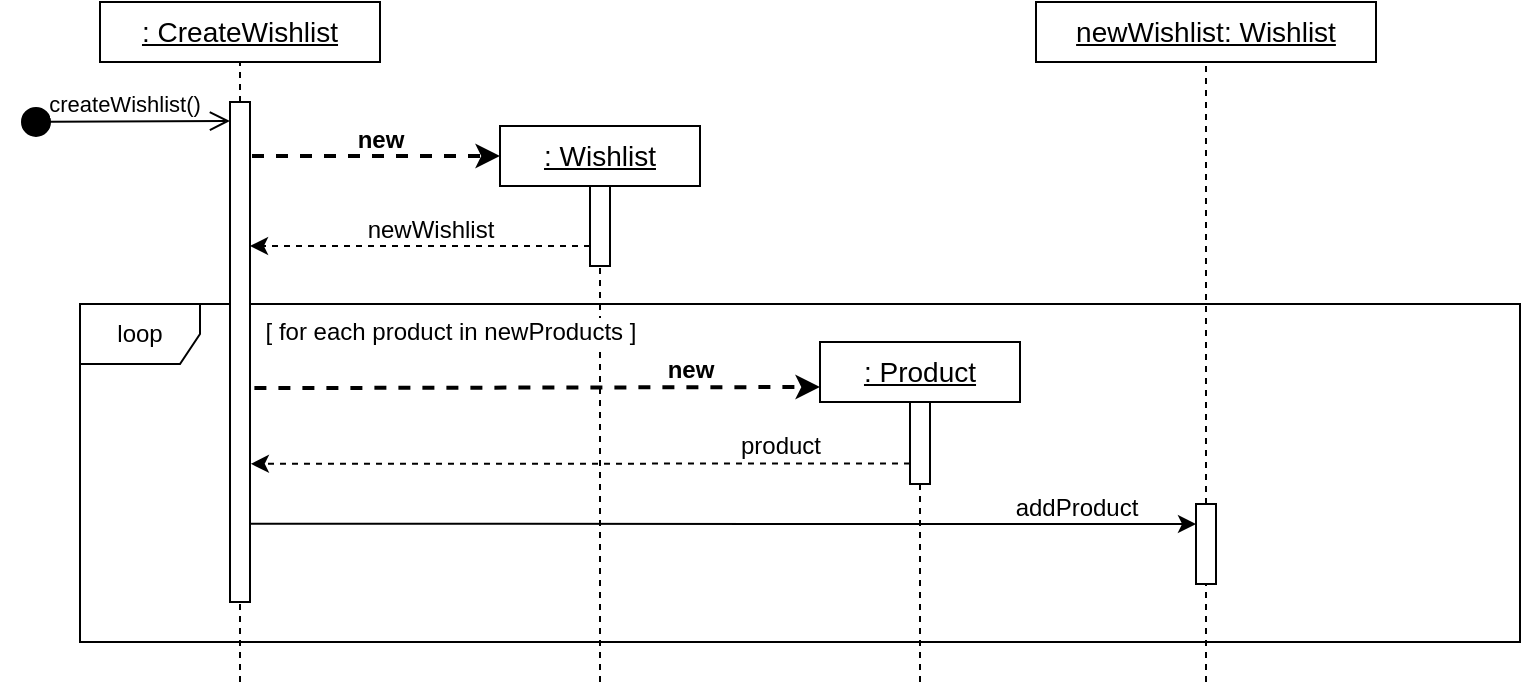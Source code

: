 <mxfile version="12.9.3" type="device"><diagram id="hV5IECr02ETRpGUqdiq2" name="Page-1"><mxGraphModel dx="2055" dy="707" grid="1" gridSize="10" guides="1" tooltips="1" connect="1" arrows="1" fold="1" page="1" pageScale="1" pageWidth="850" pageHeight="1100" math="0" shadow="0"><root><mxCell id="0"/><mxCell id="1" parent="0"/><mxCell id="e9q23UqWF6z20_ZOdAPC-28" value="loop" style="shape=umlFrame;whiteSpace=wrap;html=1;labelBackgroundColor=#ffffff;align=center;" parent="1" vertex="1"><mxGeometry x="20" y="211" width="720" height="169" as="geometry"/></mxCell><mxCell id="oTX8N7la1JDYHNPZJ06J-3" value=": CreateWishlist" style="rounded=0;whiteSpace=wrap;html=1;fontSize=14;fontStyle=4" parent="1" vertex="1"><mxGeometry x="30" y="60" width="140" height="30" as="geometry"/></mxCell><mxCell id="oTX8N7la1JDYHNPZJ06J-5" value="" style="endArrow=none;dashed=1;html=1;fontSize=17;entryX=0.5;entryY=1;entryDx=0;entryDy=0;" parent="1" source="oTX8N7la1JDYHNPZJ06J-6" target="oTX8N7la1JDYHNPZJ06J-3" edge="1"><mxGeometry width="50" height="50" relative="1" as="geometry"><mxPoint x="100" y="520" as="sourcePoint"/><mxPoint x="80" y="110" as="targetPoint"/></mxGeometry></mxCell><mxCell id="oTX8N7la1JDYHNPZJ06J-6" value="" style="rounded=0;whiteSpace=wrap;html=1;fontSize=17;" parent="1" vertex="1"><mxGeometry x="95" y="110" width="10" height="250" as="geometry"/></mxCell><mxCell id="oTX8N7la1JDYHNPZJ06J-7" value="" style="endArrow=none;dashed=1;html=1;fontSize=17;entryX=0.5;entryY=1;entryDx=0;entryDy=0;" parent="1" target="oTX8N7la1JDYHNPZJ06J-6" edge="1"><mxGeometry width="50" height="50" relative="1" as="geometry"><mxPoint x="100" y="400" as="sourcePoint"/><mxPoint x="100" y="453.0" as="targetPoint"/></mxGeometry></mxCell><mxCell id="oTX8N7la1JDYHNPZJ06J-8" value=": Wishlist" style="rounded=0;whiteSpace=wrap;html=1;fontSize=14;fontStyle=4" parent="1" vertex="1"><mxGeometry x="230" y="122" width="100" height="30" as="geometry"/></mxCell><mxCell id="oTX8N7la1JDYHNPZJ06J-9" value="" style="endArrow=none;dashed=1;html=1;fontSize=17;entryX=0.5;entryY=1;entryDx=0;entryDy=0;" parent="1" source="oTX8N7la1JDYHNPZJ06J-10" target="oTX8N7la1JDYHNPZJ06J-8" edge="1"><mxGeometry width="50" height="50" relative="1" as="geometry"><mxPoint x="280" y="520" as="sourcePoint"/><mxPoint x="300" y="140" as="targetPoint"/></mxGeometry></mxCell><mxCell id="oTX8N7la1JDYHNPZJ06J-10" value="" style="rounded=0;whiteSpace=wrap;html=1;fontSize=17;" parent="1" vertex="1"><mxGeometry x="275" y="152" width="10" height="40" as="geometry"/></mxCell><mxCell id="oTX8N7la1JDYHNPZJ06J-11" value="" style="endArrow=none;dashed=1;html=1;fontSize=17;entryX=0.5;entryY=1;entryDx=0;entryDy=0;" parent="1" target="oTX8N7la1JDYHNPZJ06J-10" edge="1"><mxGeometry width="50" height="50" relative="1" as="geometry"><mxPoint x="280" y="400" as="sourcePoint"/><mxPoint x="280" y="90" as="targetPoint"/></mxGeometry></mxCell><mxCell id="e9q23UqWF6z20_ZOdAPC-1" value="" style="endArrow=classic;html=1;exitX=0;exitY=0.75;exitDx=0;exitDy=0;dashed=1;" parent="1" source="oTX8N7la1JDYHNPZJ06J-10" edge="1"><mxGeometry width="50" height="50" relative="1" as="geometry"><mxPoint x="180" y="272" as="sourcePoint"/><mxPoint x="105" y="182" as="targetPoint"/></mxGeometry></mxCell><mxCell id="e9q23UqWF6z20_ZOdAPC-2" value=": Product" style="rounded=0;whiteSpace=wrap;html=1;fontSize=14;fontStyle=4" parent="1" vertex="1"><mxGeometry x="390" y="230" width="100" height="30" as="geometry"/></mxCell><mxCell id="e9q23UqWF6z20_ZOdAPC-3" value="" style="endArrow=none;dashed=1;html=1;fontSize=17;entryX=0.5;entryY=1;entryDx=0;entryDy=0;" parent="1" source="e9q23UqWF6z20_ZOdAPC-4" target="e9q23UqWF6z20_ZOdAPC-2" edge="1"><mxGeometry width="50" height="50" relative="1" as="geometry"><mxPoint x="440" y="553" as="sourcePoint"/><mxPoint x="439.5" y="140" as="targetPoint"/></mxGeometry></mxCell><mxCell id="e9q23UqWF6z20_ZOdAPC-4" value="" style="rounded=0;whiteSpace=wrap;html=1;fontSize=17;" parent="1" vertex="1"><mxGeometry x="435" y="260" width="10" height="41" as="geometry"/></mxCell><mxCell id="e9q23UqWF6z20_ZOdAPC-5" value="" style="endArrow=none;dashed=1;html=1;fontSize=17;entryX=0.5;entryY=1;entryDx=0;entryDy=0;" parent="1" target="e9q23UqWF6z20_ZOdAPC-4" edge="1"><mxGeometry width="50" height="50" relative="1" as="geometry"><mxPoint x="440" y="400" as="sourcePoint"/><mxPoint x="440" y="123" as="targetPoint"/></mxGeometry></mxCell><mxCell id="e9q23UqWF6z20_ZOdAPC-8" value="newWishlist" style="text;html=1;fontSize=12;align=center;" parent="1" vertex="1"><mxGeometry x="155" y="160" width="80" height="30" as="geometry"/></mxCell><mxCell id="e9q23UqWF6z20_ZOdAPC-9" value="" style="endArrow=classic;html=1;exitX=0;exitY=0.75;exitDx=0;exitDy=0;dashed=1;entryX=1.043;entryY=0.243;entryDx=0;entryDy=0;entryPerimeter=0;" parent="1" source="e9q23UqWF6z20_ZOdAPC-4" edge="1"><mxGeometry width="50" height="50" relative="1" as="geometry"><mxPoint x="429.59" y="291.04" as="sourcePoint"/><mxPoint x="105.43" y="290.91" as="targetPoint"/></mxGeometry></mxCell><mxCell id="e9q23UqWF6z20_ZOdAPC-10" value="product" style="text;html=1;fontSize=12;align=center;" parent="1" vertex="1"><mxGeometry x="330" y="268" width="80" height="30" as="geometry"/></mxCell><mxCell id="e9q23UqWF6z20_ZOdAPC-11" value="newWishlist: Wishlist" style="rounded=0;whiteSpace=wrap;html=1;fontSize=14;fontStyle=4" parent="1" vertex="1"><mxGeometry x="498" y="60" width="170" height="30" as="geometry"/></mxCell><mxCell id="e9q23UqWF6z20_ZOdAPC-12" value="" style="endArrow=none;dashed=1;html=1;fontSize=17;entryX=0.5;entryY=1;entryDx=0;entryDy=0;" parent="1" source="e9q23UqWF6z20_ZOdAPC-13" target="e9q23UqWF6z20_ZOdAPC-11" edge="1"><mxGeometry width="50" height="50" relative="1" as="geometry"><mxPoint x="583" y="520" as="sourcePoint"/><mxPoint x="583" y="120" as="targetPoint"/></mxGeometry></mxCell><mxCell id="e9q23UqWF6z20_ZOdAPC-13" value="" style="rounded=0;whiteSpace=wrap;html=1;fontSize=17;" parent="1" vertex="1"><mxGeometry x="578" y="311" width="10" height="40" as="geometry"/></mxCell><mxCell id="e9q23UqWF6z20_ZOdAPC-14" value="" style="endArrow=none;dashed=1;html=1;fontSize=17;entryX=0.5;entryY=1;entryDx=0;entryDy=0;" parent="1" target="e9q23UqWF6z20_ZOdAPC-13" edge="1"><mxGeometry width="50" height="50" relative="1" as="geometry"><mxPoint x="583" y="400" as="sourcePoint"/><mxPoint x="583" y="123" as="targetPoint"/></mxGeometry></mxCell><mxCell id="e9q23UqWF6z20_ZOdAPC-15" value="" style="endArrow=classic;html=1;entryX=0;entryY=0.25;entryDx=0;entryDy=0;exitX=1.034;exitY=0.324;exitDx=0;exitDy=0;exitPerimeter=0;" parent="1" target="e9q23UqWF6z20_ZOdAPC-13" edge="1"><mxGeometry width="50" height="50" relative="1" as="geometry"><mxPoint x="105.34" y="320.88" as="sourcePoint"/><mxPoint x="629.82" y="321.07" as="targetPoint"/></mxGeometry></mxCell><mxCell id="e9q23UqWF6z20_ZOdAPC-16" value="addProduct" style="text;html=1;fontSize=12;align=center;" parent="1" vertex="1"><mxGeometry x="478" y="299" width="80" height="30" as="geometry"/></mxCell><mxCell id="e9q23UqWF6z20_ZOdAPC-29" value="[ for each product in newProducts ]" style="text;html=1;fontSize=12;align=center;labelBackgroundColor=#ffffff;" parent="1" vertex="1"><mxGeometry x="110" y="211" width="190" height="30" as="geometry"/></mxCell><mxCell id="ZMKexES7P3xUrXdZVzaH-1" value="createWishlist()" style="html=1;verticalAlign=bottom;startArrow=circle;startFill=1;endArrow=open;startSize=6;endSize=8;entryX=0;entryY=0.038;entryDx=0;entryDy=0;entryPerimeter=0;" parent="1" target="oTX8N7la1JDYHNPZJ06J-6" edge="1"><mxGeometry width="80" relative="1" as="geometry"><mxPoint x="-10" y="120" as="sourcePoint"/><mxPoint x="90" y="120" as="targetPoint"/></mxGeometry></mxCell><mxCell id="0eVZxjErESz4ZpqXOf57-2" value="" style="group" parent="1" vertex="1" connectable="0"><mxGeometry x="130" y="115" width="80" height="30" as="geometry"/></mxCell><mxCell id="oTX8N7la1JDYHNPZJ06J-13" value="&lt;b&gt;new&lt;/b&gt;" style="text;html=1;fontSize=12;align=center;" parent="0eVZxjErESz4ZpqXOf57-2" vertex="1"><mxGeometry width="80" height="30" as="geometry"/></mxCell><mxCell id="0eVZxjErESz4ZpqXOf57-3" value="" style="group" parent="1" vertex="1" connectable="0"><mxGeometry x="285" y="230" width="80" height="30" as="geometry"/></mxCell><mxCell id="0eVZxjErESz4ZpqXOf57-5" value="&lt;b&gt;new&lt;/b&gt;" style="text;html=1;fontSize=12;align=center;" parent="0eVZxjErESz4ZpqXOf57-3" vertex="1"><mxGeometry width="80" height="30" as="geometry"/></mxCell><mxCell id="0eVZxjErESz4ZpqXOf57-4" value="" style="endArrow=classic;html=1;fontSize=17;entryX=0;entryY=0.75;entryDx=0;entryDy=0;exitX=1.22;exitY=0.355;exitDx=0;exitDy=0;exitPerimeter=0;dashed=1;strokeWidth=2;" parent="1" target="e9q23UqWF6z20_ZOdAPC-2" edge="1"><mxGeometry width="50" height="50" relative="1" as="geometry"><mxPoint x="107.2" y="253.05" as="sourcePoint"/><mxPoint x="320" y="282" as="targetPoint"/></mxGeometry></mxCell><mxCell id="oTX8N7la1JDYHNPZJ06J-12" value="" style="endArrow=classic;html=1;fontSize=17;entryX=0;entryY=0.5;entryDx=0;entryDy=0;dashed=1;strokeWidth=2;" parent="1" target="oTX8N7la1JDYHNPZJ06J-8" edge="1"><mxGeometry width="50" height="50" relative="1" as="geometry"><mxPoint x="106" y="137" as="sourcePoint"/><mxPoint x="210" y="192" as="targetPoint"/></mxGeometry></mxCell></root></mxGraphModel></diagram></mxfile>